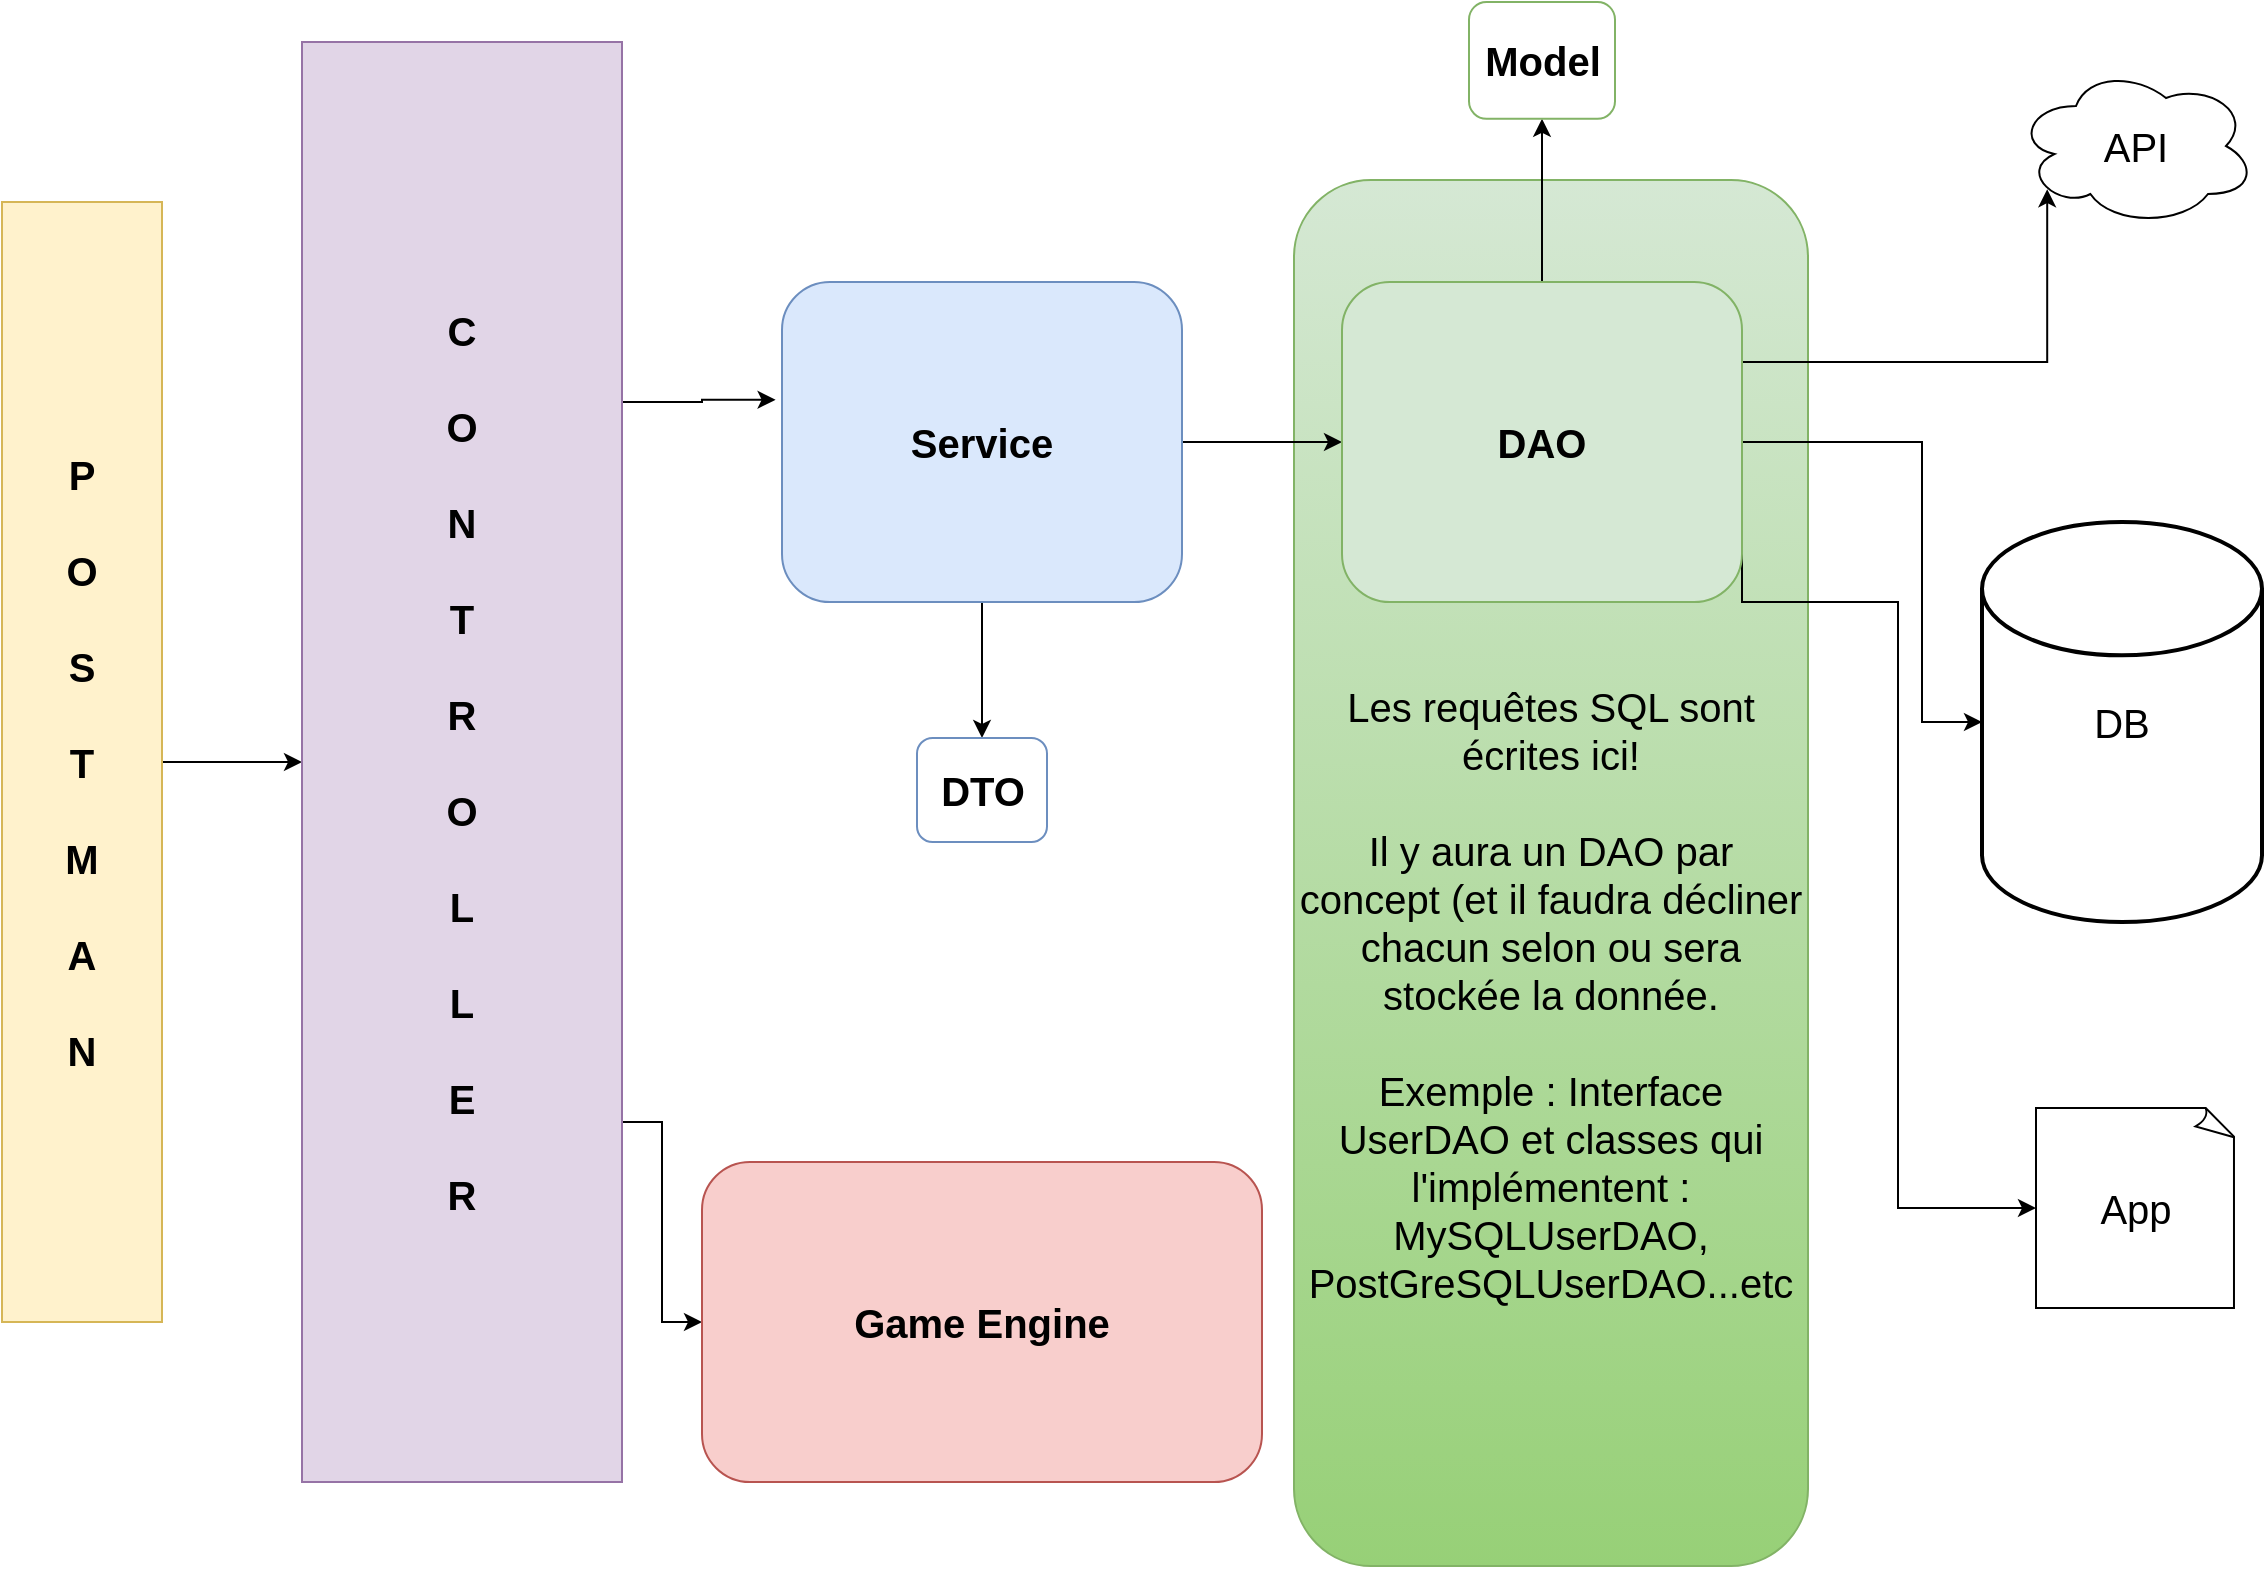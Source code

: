 <mxfile version="20.8.11" type="device"><diagram name="Page-1" id="RtgOE2WzomhO0y6ZbRnh"><mxGraphModel dx="1878" dy="1022" grid="0" gridSize="10" guides="1" tooltips="1" connect="1" arrows="1" fold="1" page="1" pageScale="1" pageWidth="1169" pageHeight="827" math="0" shadow="0"><root><mxCell id="0"/><mxCell id="1" parent="0"/><mxCell id="R1L99VQdzpdTp7heeyYJ-21" value="&lt;div style=&quot;&quot;&gt;&lt;br&gt;&lt;/div&gt;&lt;div style=&quot;&quot;&gt;&lt;br&gt;&lt;/div&gt;&lt;div style=&quot;&quot;&gt;&lt;br&gt;&lt;/div&gt;&lt;div style=&quot;&quot;&gt;&lt;br&gt;&lt;/div&gt;&lt;div style=&quot;&quot;&gt;&lt;br&gt;&lt;/div&gt;&lt;div style=&quot;&quot;&gt;&lt;span style=&quot;background-color: initial;&quot;&gt;Les requêtes SQL sont écrites ici!&lt;/span&gt;&lt;/div&gt;&lt;div style=&quot;&quot;&gt;&lt;br&gt;&lt;/div&gt;&lt;div style=&quot;&quot;&gt;&lt;span style=&quot;background-color: initial;&quot;&gt;Il y aura un DAO par concept (et il faudra décliner chacun selon ou sera stockée la donnée.&lt;/span&gt;&lt;/div&gt;&lt;div style=&quot;&quot;&gt;&lt;br&gt;&lt;/div&gt;&lt;div style=&quot;&quot;&gt;&lt;span style=&quot;background-color: initial;&quot;&gt;Exemple : Interface UserDAO et classes qui l'implémentent : MySQLUserDAO, PostGreSQLUserDAO...etc&lt;/span&gt;&lt;/div&gt;" style="rounded=1;whiteSpace=wrap;html=1;fontSize=20;fillColor=#d5e8d4;fillStyle=auto;strokeColor=#82b366;gradientColor=#97d077;align=center;" vertex="1" parent="1"><mxGeometry x="656" y="109" width="257" height="693" as="geometry"/></mxCell><mxCell id="R1L99VQdzpdTp7heeyYJ-10" style="edgeStyle=orthogonalEdgeStyle;rounded=0;orthogonalLoop=1;jettySize=auto;html=1;exitX=1;exitY=0.5;exitDx=0;exitDy=0;entryX=0;entryY=0.5;entryDx=0;entryDy=0;fontSize=20;" edge="1" parent="1" source="R1L99VQdzpdTp7heeyYJ-1" target="R1L99VQdzpdTp7heeyYJ-2"><mxGeometry relative="1" as="geometry"/></mxCell><mxCell id="R1L99VQdzpdTp7heeyYJ-1" value="&lt;font style=&quot;font-size: 20px;&quot;&gt;&lt;b&gt;P&lt;br&gt;&lt;br&gt;O&lt;br&gt;&lt;br&gt;S&lt;br&gt;&lt;br&gt;T&lt;br&gt;&lt;br&gt;M&lt;br&gt;&lt;br&gt;A&lt;br&gt;&lt;br&gt;N&lt;/b&gt;&lt;/font&gt;" style="rounded=0;whiteSpace=wrap;html=1;fillColor=#fff2cc;strokeColor=#d6b656;" vertex="1" parent="1"><mxGeometry x="10" y="120" width="80" height="560" as="geometry"/></mxCell><mxCell id="R1L99VQdzpdTp7heeyYJ-11" style="edgeStyle=orthogonalEdgeStyle;rounded=0;orthogonalLoop=1;jettySize=auto;html=1;exitX=1;exitY=0.75;exitDx=0;exitDy=0;entryX=0;entryY=0.5;entryDx=0;entryDy=0;fontSize=20;" edge="1" parent="1" source="R1L99VQdzpdTp7heeyYJ-2" target="R1L99VQdzpdTp7heeyYJ-3"><mxGeometry relative="1" as="geometry"/></mxCell><mxCell id="R1L99VQdzpdTp7heeyYJ-12" style="edgeStyle=orthogonalEdgeStyle;rounded=0;orthogonalLoop=1;jettySize=auto;html=1;exitX=1;exitY=0.25;exitDx=0;exitDy=0;entryX=-0.016;entryY=0.368;entryDx=0;entryDy=0;entryPerimeter=0;fontSize=20;" edge="1" parent="1" source="R1L99VQdzpdTp7heeyYJ-2" target="R1L99VQdzpdTp7heeyYJ-4"><mxGeometry relative="1" as="geometry"/></mxCell><mxCell id="R1L99VQdzpdTp7heeyYJ-2" value="&lt;b style=&quot;font-size: 20px;&quot;&gt;&lt;span style=&quot;&quot;&gt;C&lt;br&gt;&lt;/span&gt;&lt;br&gt;O&lt;br&gt;&lt;br&gt;N&lt;br&gt;&lt;br&gt;T&lt;br&gt;&lt;br&gt;R&lt;br&gt;&lt;br&gt;O&lt;br&gt;&lt;br&gt;L&lt;br&gt;&lt;br&gt;L&lt;br&gt;&lt;br&gt;E&lt;br&gt;&lt;br&gt;R&lt;/b&gt;" style="rounded=0;whiteSpace=wrap;html=1;fillColor=#e1d5e7;strokeColor=#9673a6;" vertex="1" parent="1"><mxGeometry x="160" y="40" width="160" height="720" as="geometry"/></mxCell><mxCell id="R1L99VQdzpdTp7heeyYJ-3" value="&lt;b&gt;Game Engine&lt;/b&gt;" style="rounded=1;whiteSpace=wrap;html=1;fontSize=20;fillColor=#f8cecc;strokeColor=#b85450;" vertex="1" parent="1"><mxGeometry x="360" y="600" width="280" height="160" as="geometry"/></mxCell><mxCell id="R1L99VQdzpdTp7heeyYJ-13" style="edgeStyle=orthogonalEdgeStyle;rounded=0;orthogonalLoop=1;jettySize=auto;html=1;exitX=0.5;exitY=1;exitDx=0;exitDy=0;entryX=0.5;entryY=0;entryDx=0;entryDy=0;fontSize=20;" edge="1" parent="1" source="R1L99VQdzpdTp7heeyYJ-4" target="R1L99VQdzpdTp7heeyYJ-9"><mxGeometry relative="1" as="geometry"/></mxCell><mxCell id="R1L99VQdzpdTp7heeyYJ-14" style="edgeStyle=orthogonalEdgeStyle;rounded=0;orthogonalLoop=1;jettySize=auto;html=1;exitX=1;exitY=0.5;exitDx=0;exitDy=0;entryX=0;entryY=0.5;entryDx=0;entryDy=0;fontSize=20;" edge="1" parent="1" source="R1L99VQdzpdTp7heeyYJ-4" target="R1L99VQdzpdTp7heeyYJ-5"><mxGeometry relative="1" as="geometry"/></mxCell><mxCell id="R1L99VQdzpdTp7heeyYJ-4" value="&lt;b&gt;Service&lt;/b&gt;" style="rounded=1;whiteSpace=wrap;html=1;fontSize=20;fillColor=#dae8fc;strokeColor=#6c8ebf;" vertex="1" parent="1"><mxGeometry x="400" y="160" width="200" height="160" as="geometry"/></mxCell><mxCell id="R1L99VQdzpdTp7heeyYJ-15" style="edgeStyle=orthogonalEdgeStyle;rounded=0;orthogonalLoop=1;jettySize=auto;html=1;exitX=0.5;exitY=0;exitDx=0;exitDy=0;entryX=0.5;entryY=1;entryDx=0;entryDy=0;fontSize=20;" edge="1" parent="1" source="R1L99VQdzpdTp7heeyYJ-5" target="R1L99VQdzpdTp7heeyYJ-8"><mxGeometry relative="1" as="geometry"/></mxCell><mxCell id="R1L99VQdzpdTp7heeyYJ-16" style="edgeStyle=orthogonalEdgeStyle;rounded=0;orthogonalLoop=1;jettySize=auto;html=1;exitX=1;exitY=0.5;exitDx=0;exitDy=0;fontSize=20;" edge="1" parent="1" source="R1L99VQdzpdTp7heeyYJ-5" target="R1L99VQdzpdTp7heeyYJ-6"><mxGeometry relative="1" as="geometry"><Array as="points"><mxPoint x="970" y="240"/><mxPoint x="970" y="380"/></Array></mxGeometry></mxCell><mxCell id="R1L99VQdzpdTp7heeyYJ-18" style="edgeStyle=orthogonalEdgeStyle;rounded=0;orthogonalLoop=1;jettySize=auto;html=1;exitX=1;exitY=0.25;exitDx=0;exitDy=0;entryX=0.13;entryY=0.77;entryDx=0;entryDy=0;entryPerimeter=0;fontSize=20;" edge="1" parent="1" source="R1L99VQdzpdTp7heeyYJ-5" target="R1L99VQdzpdTp7heeyYJ-17"><mxGeometry relative="1" as="geometry"/></mxCell><mxCell id="R1L99VQdzpdTp7heeyYJ-20" style="edgeStyle=orthogonalEdgeStyle;rounded=0;orthogonalLoop=1;jettySize=auto;html=1;entryX=0;entryY=0.5;entryDx=0;entryDy=0;entryPerimeter=0;fontSize=20;exitX=1;exitY=0.75;exitDx=0;exitDy=0;" edge="1" parent="1" source="R1L99VQdzpdTp7heeyYJ-5" target="R1L99VQdzpdTp7heeyYJ-19"><mxGeometry relative="1" as="geometry"><Array as="points"><mxPoint x="880" y="320"/><mxPoint x="958" y="320"/><mxPoint x="958" y="623"/></Array></mxGeometry></mxCell><mxCell id="R1L99VQdzpdTp7heeyYJ-5" value="&lt;b&gt;DAO&lt;/b&gt;" style="rounded=1;whiteSpace=wrap;html=1;fontSize=20;fillColor=#d5e8d4;strokeColor=#82b366;" vertex="1" parent="1"><mxGeometry x="680" y="160" width="200" height="160" as="geometry"/></mxCell><mxCell id="R1L99VQdzpdTp7heeyYJ-6" value="DB" style="strokeWidth=2;html=1;shape=mxgraph.flowchart.database;whiteSpace=wrap;fontSize=20;" vertex="1" parent="1"><mxGeometry x="1000" y="280" width="140" height="200" as="geometry"/></mxCell><mxCell id="R1L99VQdzpdTp7heeyYJ-8" value="&lt;b&gt;Model&lt;/b&gt;" style="rounded=1;whiteSpace=wrap;html=1;fontSize=20;fillColor=none;strokeColor=#82b366;" vertex="1" parent="1"><mxGeometry x="743.5" y="20" width="73" height="58.4" as="geometry"/></mxCell><mxCell id="R1L99VQdzpdTp7heeyYJ-9" value="&lt;b&gt;DTO&lt;/b&gt;" style="rounded=1;whiteSpace=wrap;html=1;fontSize=20;fillColor=none;strokeColor=#6c8ebf;" vertex="1" parent="1"><mxGeometry x="467.5" y="388" width="65" height="52" as="geometry"/></mxCell><mxCell id="R1L99VQdzpdTp7heeyYJ-17" value="API" style="ellipse;shape=cloud;whiteSpace=wrap;html=1;fontSize=20;fillColor=none;" vertex="1" parent="1"><mxGeometry x="1017" y="52" width="120" height="80" as="geometry"/></mxCell><mxCell id="R1L99VQdzpdTp7heeyYJ-19" value="App" style="whiteSpace=wrap;html=1;shape=mxgraph.basic.document;fontSize=20;fillColor=none;" vertex="1" parent="1"><mxGeometry x="1027" y="573" width="100" height="100" as="geometry"/></mxCell></root></mxGraphModel></diagram></mxfile>